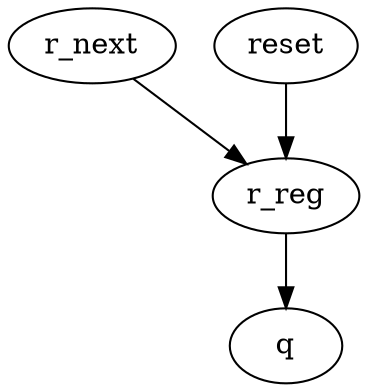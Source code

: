 strict digraph "" {
	r_reg -> q	[weight=1.0];
	r_next -> r_reg	[weight=1.0];
	reset -> r_reg	[weight=2.0];
}
